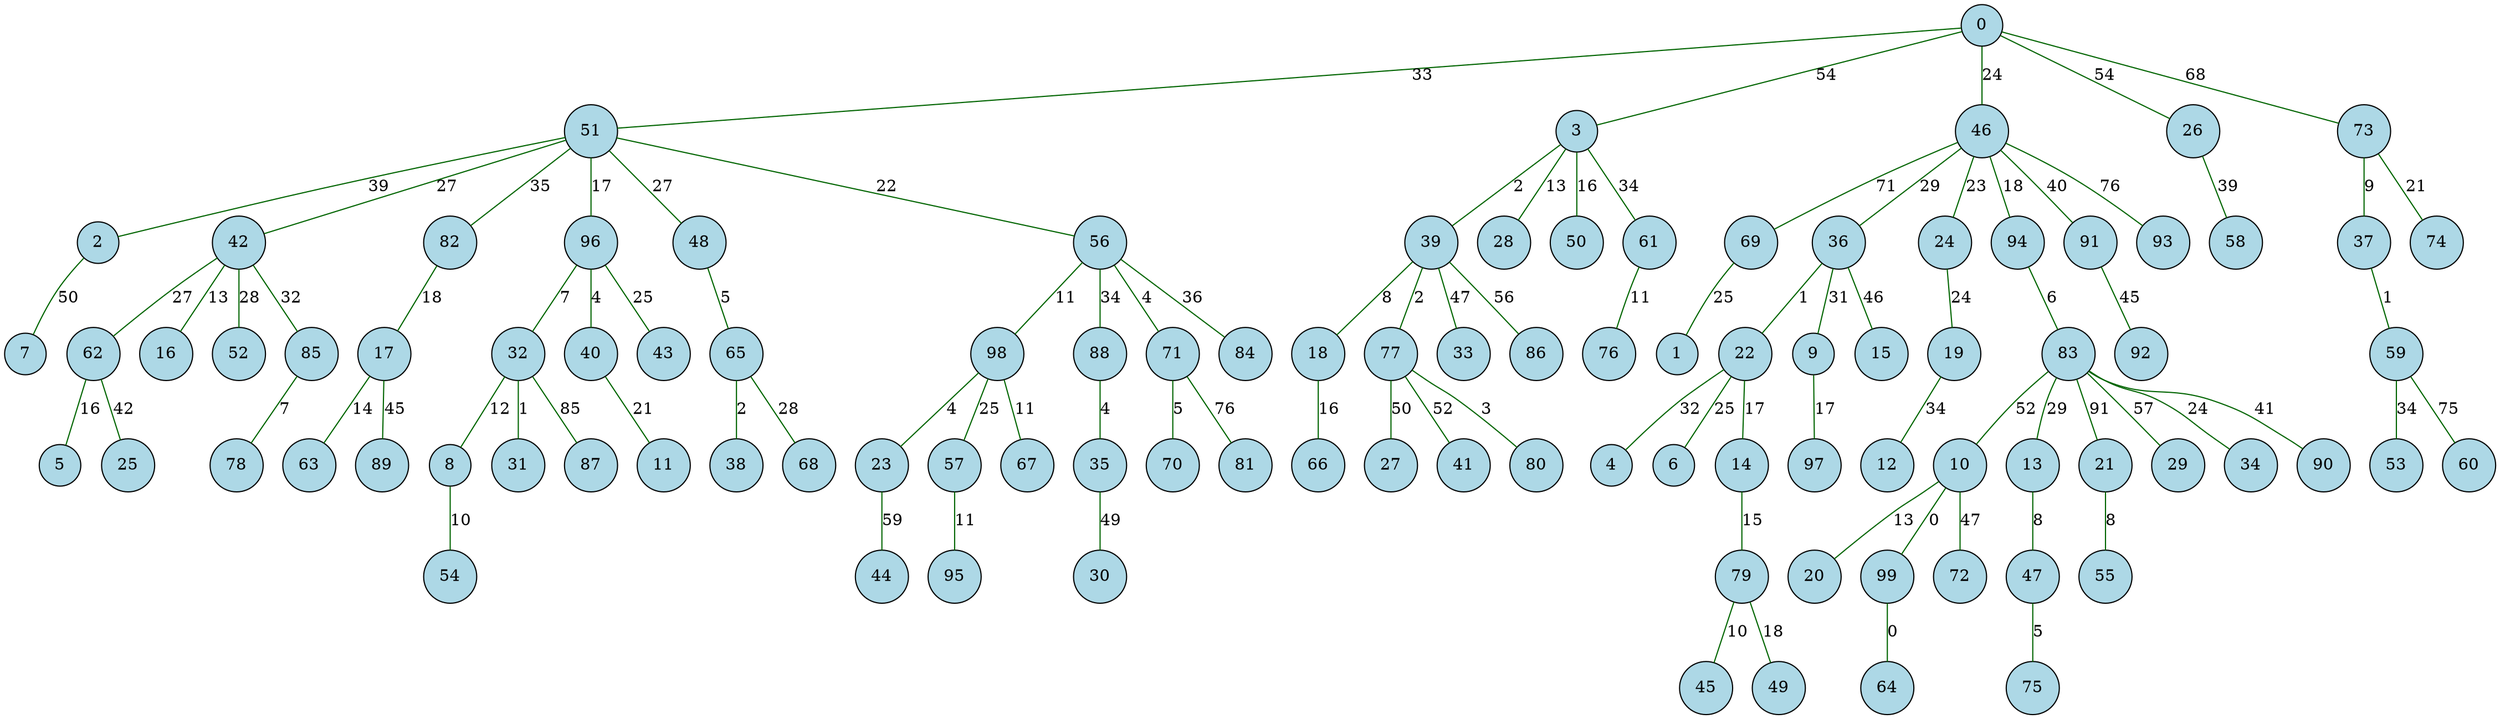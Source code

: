 graph SingleSource {
  node [shape=circle, style=filled, fillcolor=lightblue];
  edge [color=darkgreen];
  69 -- 1 [label="25"];
  51 -- 2 [label="39"];
  0 -- 3 [label="54"];
  22 -- 4 [label="32"];
  62 -- 5 [label="16"];
  22 -- 6 [label="25"];
  2 -- 7 [label="50"];
  32 -- 8 [label="12"];
  36 -- 9 [label="31"];
  83 -- 10 [label="52"];
  40 -- 11 [label="21"];
  19 -- 12 [label="34"];
  83 -- 13 [label="29"];
  22 -- 14 [label="17"];
  36 -- 15 [label="46"];
  42 -- 16 [label="13"];
  82 -- 17 [label="18"];
  39 -- 18 [label="8"];
  24 -- 19 [label="24"];
  10 -- 20 [label="13"];
  83 -- 21 [label="91"];
  36 -- 22 [label="1"];
  98 -- 23 [label="4"];
  46 -- 24 [label="23"];
  62 -- 25 [label="42"];
  0 -- 26 [label="54"];
  77 -- 27 [label="50"];
  3 -- 28 [label="13"];
  83 -- 29 [label="57"];
  35 -- 30 [label="49"];
  32 -- 31 [label="1"];
  96 -- 32 [label="7"];
  39 -- 33 [label="47"];
  83 -- 34 [label="24"];
  88 -- 35 [label="4"];
  46 -- 36 [label="29"];
  73 -- 37 [label="9"];
  65 -- 38 [label="2"];
  3 -- 39 [label="2"];
  96 -- 40 [label="4"];
  77 -- 41 [label="52"];
  51 -- 42 [label="27"];
  96 -- 43 [label="25"];
  23 -- 44 [label="59"];
  79 -- 45 [label="10"];
  0 -- 46 [label="24"];
  13 -- 47 [label="8"];
  51 -- 48 [label="27"];
  79 -- 49 [label="18"];
  3 -- 50 [label="16"];
  0 -- 51 [label="33"];
  42 -- 52 [label="28"];
  59 -- 53 [label="34"];
  8 -- 54 [label="10"];
  21 -- 55 [label="8"];
  51 -- 56 [label="22"];
  98 -- 57 [label="25"];
  26 -- 58 [label="39"];
  37 -- 59 [label="1"];
  59 -- 60 [label="75"];
  3 -- 61 [label="34"];
  42 -- 62 [label="27"];
  17 -- 63 [label="14"];
  99 -- 64 [label="0"];
  48 -- 65 [label="5"];
  18 -- 66 [label="16"];
  98 -- 67 [label="11"];
  65 -- 68 [label="28"];
  46 -- 69 [label="71"];
  71 -- 70 [label="5"];
  56 -- 71 [label="4"];
  10 -- 72 [label="47"];
  0 -- 73 [label="68"];
  73 -- 74 [label="21"];
  47 -- 75 [label="5"];
  61 -- 76 [label="11"];
  39 -- 77 [label="2"];
  85 -- 78 [label="7"];
  14 -- 79 [label="15"];
  77 -- 80 [label="3"];
  71 -- 81 [label="76"];
  51 -- 82 [label="35"];
  94 -- 83 [label="6"];
  56 -- 84 [label="36"];
  42 -- 85 [label="32"];
  39 -- 86 [label="56"];
  32 -- 87 [label="85"];
  56 -- 88 [label="34"];
  17 -- 89 [label="45"];
  83 -- 90 [label="41"];
  46 -- 91 [label="40"];
  91 -- 92 [label="45"];
  46 -- 93 [label="76"];
  46 -- 94 [label="18"];
  57 -- 95 [label="11"];
  51 -- 96 [label="17"];
  9 -- 97 [label="17"];
  56 -- 98 [label="11"];
  10 -- 99 [label="0"];
}
